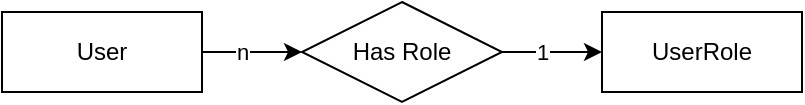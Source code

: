 <mxfile version="22.0.0" type="device">
  <diagram id="diagram_id_placeholder_user_core" name="User Core ERD (Chen)">
    <mxGraphModel dx="1434" dy="794" grid="1" gridSize="10" guides="1" tooltips="1" connect="1" arrows="1" fold="1" page="1" pageScale="1" pageWidth="827" pageHeight="1169" math="0" shadow="0">
      <root>
        <mxCell id="0" />
        <mxCell id="1" parent="0" />

        <!-- Entities -->
        <mxCell id="user" value="User" style="whiteSpace=wrap;html=1;align=center;" vertex="1" parent="1">
          <mxGeometry x="200" y="200" width="100" height="40" as="geometry" />
        </mxCell>
        <mxCell id="userrole" value="UserRole" style="whiteSpace=wrap;html=1;align=center;" vertex="1" parent="1">
          <mxGeometry x="500" y="200" width="100" height="40" as="geometry" />
        </mxCell>
        <!-- Maybe add VerificationStatus if considered core -->

        <!-- Relationships (Diamonds) -->
        <mxCell id="rel_has_role" value="Has Role" style="rhombus;whiteSpace=wrap;html=1;align=center;" vertex="1" parent="1">
          <mxGeometry x="350" y="195" width="100" height="50" as="geometry" />
        </mxCell>

        <!-- Connections -->
        <!-- User(N) - Has Role - (1)UserRole -->
        <mxCell id="conn_user_rel" style="edgeStyle=none;html=1;entryX=0;entryY=0.5;entryDx=0;entryDy=0;exitX=1;exitY=0.5;exitDx=0;exitDy=0;" edge="1" parent="1" source="user" target="rel_has_role">
          <mxGeometry relative="1" as="geometry"/>
        </mxCell>
         <mxCell id="card_user_n" value="n" style="edgeLabel;html=1;align=center;verticalAlign=middle;resizable=0;points=[];" vertex="1" connectable="0" parent="conn_user_rel">
            <mxGeometry x="-0.2" relative="1" as="geometry"/>
        </mxCell>

        <mxCell id="conn_rel_role" style="edgeStyle=none;html=1;entryX=0;entryY=0.5;entryDx=0;entryDy=0;exitX=1;exitY=0.5;exitDx=0;exitDy=0;" edge="1" parent="1" source="rel_has_role" target="userrole">
          <mxGeometry relative="1" as="geometry"/>
        </mxCell>
         <mxCell id="card_role_1" value="1" style="edgeLabel;html=1;align=center;verticalAlign=middle;resizable=0;points=[];" vertex="1" connectable="0" parent="conn_rel_role">
            <mxGeometry x="-0.2" relative="1" as="geometry"/>
        </mxCell>

      </root>
    </mxGraphModel>
  </diagram>
</mxfile> 